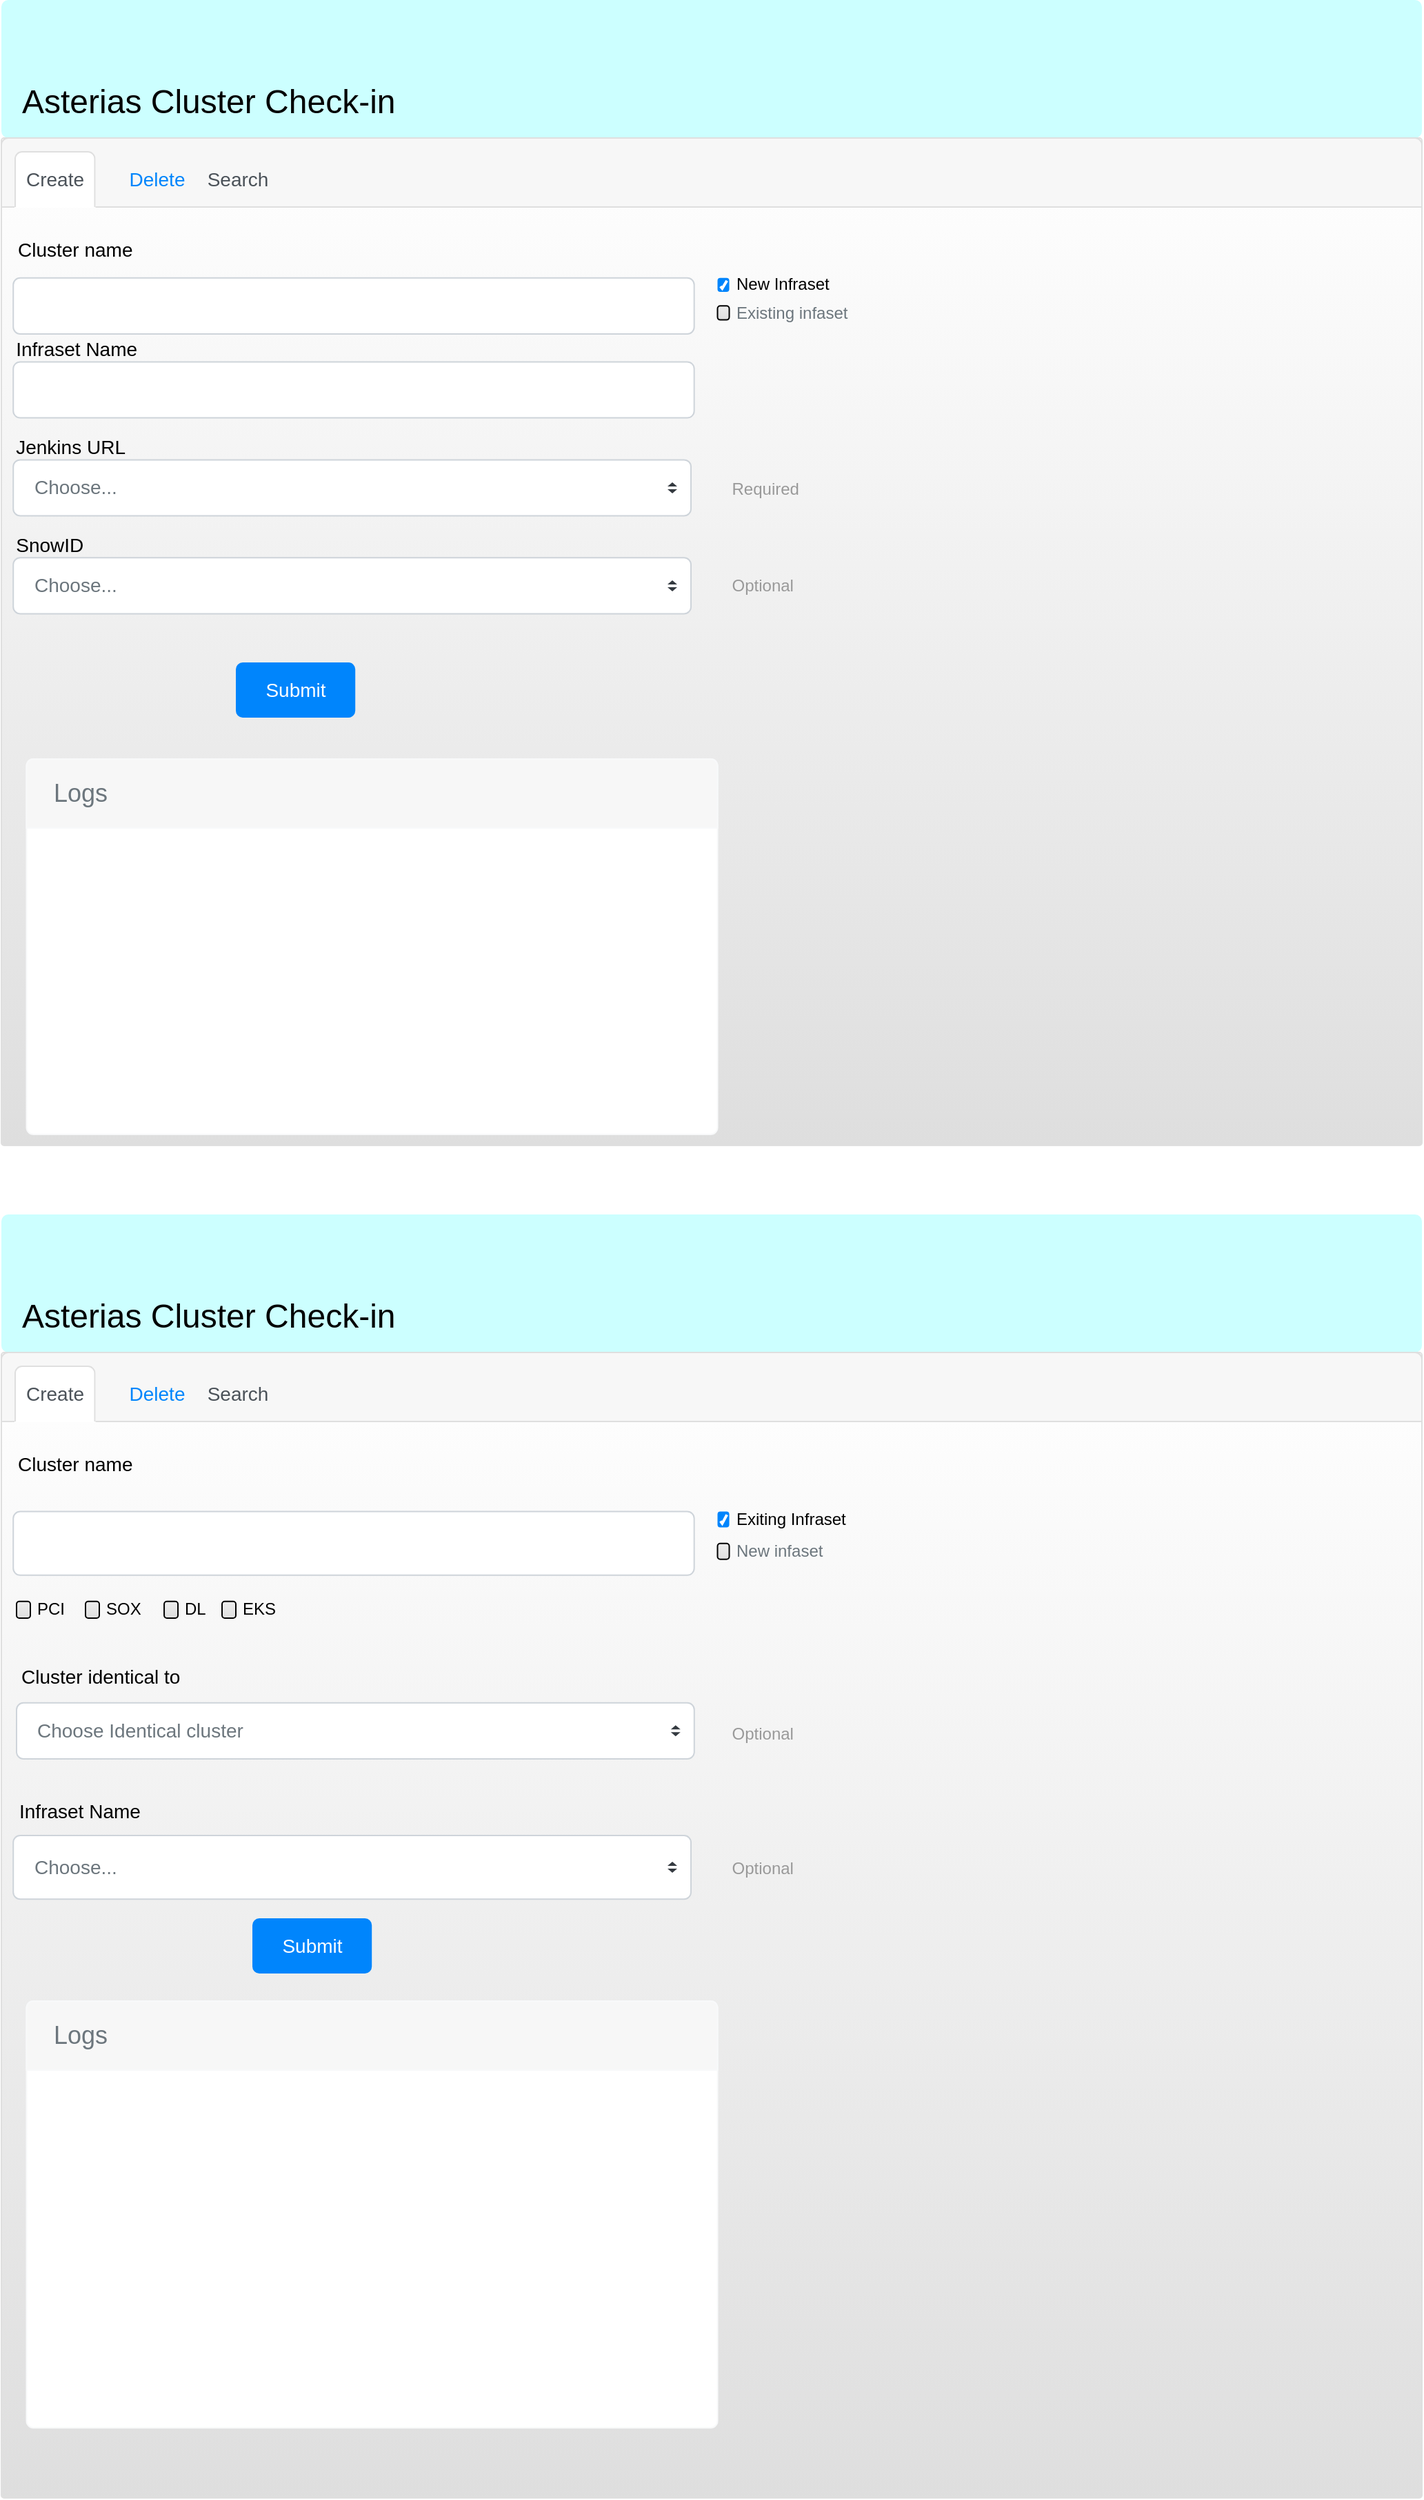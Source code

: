 <mxfile version="13.6.2" type="github">
  <diagram id="TMqdXJhqCu0jXaP8A5Ou" name="Page-1">
    <mxGraphModel dx="1581" dy="1031" grid="1" gridSize="10" guides="1" tooltips="1" connect="1" arrows="1" fold="1" page="1" pageScale="1" pageWidth="850" pageHeight="1100" math="0" shadow="0">
      <root>
        <mxCell id="0" />
        <mxCell id="1" parent="0" />
        <mxCell id="JbRXWRvlcy_14ZLYfYn8-165" value="" style="group" vertex="1" connectable="0" parent="1">
          <mxGeometry x="130" y="1040" width="1030" height="930" as="geometry" />
        </mxCell>
        <mxCell id="JbRXWRvlcy_14ZLYfYn8-44" value="&lt;span style=&quot;color: rgb(0 , 0 , 0) ; font-size: 24px ; text-align: center&quot;&gt;Asterias Cluster Check-in&lt;/span&gt;&lt;br&gt;" style="html=1;shadow=0;dashed=0;shape=mxgraph.bootstrap.rrect;rSize=5;strokeColor=none;html=1;whiteSpace=wrap;fontColor=#474E4F;align=left;spacing=15;fontSize=14;verticalAlign=top;spacingTop=40;fillColor=#CCFFFF;" vertex="1" parent="JbRXWRvlcy_14ZLYfYn8-165">
          <mxGeometry width="1030" height="100" as="geometry" />
        </mxCell>
        <mxCell id="JbRXWRvlcy_14ZLYfYn8-45" value="" style="html=1;shadow=0;dashed=0;shape=mxgraph.bootstrap.checkbox2;labelPosition=right;verticalLabelPosition=middle;align=center;verticalAlign=middle;gradientColor=#DEDEDE;fillColor=#FFFFFF;checked=0;spacing=5;checkedFill=#0085FC;checkedStroke=#ffffff;fontFamily=Helvetica;fontSize=12;fontColor=#000000;strokeColor=#DFDFDF;" vertex="1" parent="JbRXWRvlcy_14ZLYfYn8-165">
          <mxGeometry y="100" width="1030" height="830" as="geometry" />
        </mxCell>
        <mxCell id="JbRXWRvlcy_14ZLYfYn8-46" value="" style="html=1;shadow=0;dashed=0;shape=mxgraph.bootstrap.topButton;strokeColor=inherit;fillColor=#F7F7F7;rSize=5;perimeter=none;whiteSpace=wrap;resizeWidth=1;align=center;spacing=20;fontSize=14;" vertex="1" parent="JbRXWRvlcy_14ZLYfYn8-45">
          <mxGeometry width="1030" height="50" relative="1" as="geometry" />
        </mxCell>
        <mxCell id="JbRXWRvlcy_14ZLYfYn8-47" value="Create" style="html=1;shadow=0;dashed=0;shape=mxgraph.bootstrap.tabTop;strokeColor=#DFDFDF;fillColor=#ffffff;rSize=5;perimeter=none;whiteSpace=wrap;resizeWidth=1;align=center;spacing=20;fontSize=14;fontColor=#4B5259;" vertex="1" parent="JbRXWRvlcy_14ZLYfYn8-45">
          <mxGeometry width="57.737" height="40" relative="1" as="geometry">
            <mxPoint x="10" y="10" as="offset" />
          </mxGeometry>
        </mxCell>
        <mxCell id="JbRXWRvlcy_14ZLYfYn8-48" value="Delete" style="strokeColor=none;fillColor=none;rSize=5;perimeter=none;whiteSpace=wrap;resizeWidth=1;align=center;spacing=20;fontSize=14;fontColor=#0085FC;" vertex="1" parent="JbRXWRvlcy_14ZLYfYn8-45">
          <mxGeometry width="36.086" height="40" relative="1" as="geometry">
            <mxPoint x="95" y="10" as="offset" />
          </mxGeometry>
        </mxCell>
        <mxCell id="JbRXWRvlcy_14ZLYfYn8-49" value="Search" style="strokeColor=none;fillColor=none;rSize=5;perimeter=none;whiteSpace=wrap;resizeWidth=1;align=center;spacing=20;fontSize=14;fontColor=#0085FC;fontColor=#4B5259;" vertex="1" parent="JbRXWRvlcy_14ZLYfYn8-45">
          <mxGeometry width="43.303" height="40" relative="1" as="geometry">
            <mxPoint x="150" y="10" as="offset" />
          </mxGeometry>
        </mxCell>
        <mxCell id="JbRXWRvlcy_14ZLYfYn8-50" value="Submit" style="html=1;shadow=0;dashed=0;shape=mxgraph.bootstrap.rrect;rSize=5;perimeter=none;whiteSpace=wrap;align=center;fillColor=#0085FC;strokeColor=none;fontColor=#ffffff;resizeWidth=1;fontSize=14;" vertex="1" parent="JbRXWRvlcy_14ZLYfYn8-45">
          <mxGeometry x="0.5" y="1" width="86.606" height="40" relative="1" as="geometry">
            <mxPoint x="-333" y="-420" as="offset" />
          </mxGeometry>
        </mxCell>
        <mxCell id="JbRXWRvlcy_14ZLYfYn8-51" value="Cluster name" style="fillColor=none;strokeColor=none;align=left;fontSize=14;" vertex="1" parent="JbRXWRvlcy_14ZLYfYn8-45">
          <mxGeometry width="260" height="40" relative="1" as="geometry">
            <mxPoint x="10" y="60" as="offset" />
          </mxGeometry>
        </mxCell>
        <mxCell id="JbRXWRvlcy_14ZLYfYn8-52" value="Infraset Name" style="fillColor=none;strokeColor=none;align=left;fontSize=14;" vertex="1" parent="JbRXWRvlcy_14ZLYfYn8-45">
          <mxGeometry x="11.005" y="319.997" width="224.055" height="23.056" as="geometry" />
        </mxCell>
        <mxCell id="JbRXWRvlcy_14ZLYfYn8-54" value="Exiting Infraset" style="html=1;shadow=0;dashed=0;shape=mxgraph.bootstrap.checkbox2;labelPosition=right;verticalLabelPosition=middle;align=left;verticalAlign=middle;gradientColor=#DEDEDE;fillColor=#EDEDED;checked=1;spacing=5;checkedFill=#0085FC;checkedStroke=#ffffff;" vertex="1" parent="JbRXWRvlcy_14ZLYfYn8-45">
          <mxGeometry x="519.256" y="115.278" width="8.512" height="11.528" as="geometry" />
        </mxCell>
        <mxCell id="JbRXWRvlcy_14ZLYfYn8-55" value="New infaset" style="html=1;shadow=0;dashed=0;shape=mxgraph.bootstrap.checkbox2;labelPosition=right;verticalLabelPosition=middle;align=left;verticalAlign=middle;gradientColor=#DEDEDE;fillColor=#EDEDED;checked=0;spacing=5;fontColor=#6C767D;checkedFill=#0085FC;checkedStroke=#ffffff;" vertex="1" parent="JbRXWRvlcy_14ZLYfYn8-45">
          <mxGeometry x="519.256" y="138.333" width="8.512" height="11.528" as="geometry" />
        </mxCell>
        <mxCell id="JbRXWRvlcy_14ZLYfYn8-57" value="" style="html=1;shadow=0;dashed=0;shape=mxgraph.bootstrap.rrect;rSize=5;fillColor=#ffffff;strokeColor=#CED4DA;align=left;spacing=15;fontSize=14;fontColor=#6C767D;" vertex="1" parent="JbRXWRvlcy_14ZLYfYn8-45">
          <mxGeometry x="8.615" y="115.278" width="493.719" height="46.111" as="geometry" />
        </mxCell>
        <mxCell id="JbRXWRvlcy_14ZLYfYn8-58" value="Choose..." style="html=1;shadow=0;dashed=0;shape=mxgraph.bootstrap.rrect;rSize=5;fillColor=#ffffff;strokeColor=#CED4DA;align=left;spacing=15;fontSize=14;fontColor=#6C767D;" vertex="1" parent="JbRXWRvlcy_14ZLYfYn8-45">
          <mxGeometry x="8.61" y="350.004" width="491.39" height="46.111" as="geometry" />
        </mxCell>
        <mxCell id="JbRXWRvlcy_14ZLYfYn8-59" value="" style="shape=triangle;direction=south;fillColor=#343A40;strokeColor=none;perimeter=none;" vertex="1" parent="JbRXWRvlcy_14ZLYfYn8-58">
          <mxGeometry x="1" y="0.5" width="7" height="3" relative="1" as="geometry">
            <mxPoint x="-17" y="1" as="offset" />
          </mxGeometry>
        </mxCell>
        <mxCell id="JbRXWRvlcy_14ZLYfYn8-60" value="" style="shape=triangle;direction=north;fillColor=#343A40;strokeColor=none;perimeter=none;" vertex="1" parent="JbRXWRvlcy_14ZLYfYn8-58">
          <mxGeometry x="1" y="0.5" width="7" height="3" relative="1" as="geometry">
            <mxPoint x="-17" y="-4" as="offset" />
          </mxGeometry>
        </mxCell>
        <mxCell id="JbRXWRvlcy_14ZLYfYn8-66" value="Optional" style="fillColor=none;strokeColor=none;align=left;spacing=2;fontSize=12;fontColor=#999999;" vertex="1" parent="JbRXWRvlcy_14ZLYfYn8-45">
          <mxGeometry x="527.77" y="351.222" width="224.055" height="43.684" as="geometry" />
        </mxCell>
        <mxCell id="JbRXWRvlcy_14ZLYfYn8-100" value="PCI" style="html=1;shadow=0;dashed=0;shape=mxgraph.bootstrap.checkbox2;labelPosition=right;verticalLabelPosition=middle;align=left;verticalAlign=middle;gradientColor=#DEDEDE;fillColor=#EDEDED;checked=0;spacing=5;checkedFill=#0085FC;checkedStroke=#ffffff;" vertex="1" parent="JbRXWRvlcy_14ZLYfYn8-45">
          <mxGeometry x="11" y="180.435" width="10" height="12.029" as="geometry" />
        </mxCell>
        <mxCell id="JbRXWRvlcy_14ZLYfYn8-101" value="SOX" style="html=1;shadow=0;dashed=0;shape=mxgraph.bootstrap.checkbox2;labelPosition=right;verticalLabelPosition=middle;align=left;verticalAlign=middle;gradientColor=#DEDEDE;fillColor=#EDEDED;checked=0;spacing=5;checkedFill=#0085FC;checkedStroke=#ffffff;" vertex="1" parent="JbRXWRvlcy_14ZLYfYn8-45">
          <mxGeometry x="61" y="180.435" width="10" height="12.029" as="geometry" />
        </mxCell>
        <mxCell id="JbRXWRvlcy_14ZLYfYn8-128" value="DL" style="html=1;shadow=0;dashed=0;shape=mxgraph.bootstrap.checkbox2;labelPosition=right;verticalLabelPosition=middle;align=left;verticalAlign=middle;gradientColor=#DEDEDE;fillColor=#EDEDED;checked=0;spacing=5;checkedFill=#0085FC;checkedStroke=#ffffff;" vertex="1" parent="JbRXWRvlcy_14ZLYfYn8-45">
          <mxGeometry x="118.03" y="180.435" width="10" height="12.029" as="geometry" />
        </mxCell>
        <mxCell id="JbRXWRvlcy_14ZLYfYn8-129" value="EKS" style="html=1;shadow=0;dashed=0;shape=mxgraph.bootstrap.checkbox2;labelPosition=right;verticalLabelPosition=middle;align=left;verticalAlign=middle;gradientColor=#DEDEDE;fillColor=#EDEDED;checked=0;spacing=5;checkedFill=#0085FC;checkedStroke=#ffffff;" vertex="1" parent="JbRXWRvlcy_14ZLYfYn8-45">
          <mxGeometry x="160" y="180.435" width="10" height="12.029" as="geometry" />
        </mxCell>
        <mxCell id="JbRXWRvlcy_14ZLYfYn8-67" value="&lt;br style=&quot;font-size: 14px&quot;&gt;" style="html=1;shadow=0;dashed=0;shape=mxgraph.bootstrap.rrect;rSize=5;strokeColor=#F8F9FA;html=1;whiteSpace=wrap;fillColor=#ffffff;fontColor=#212529;verticalAlign=bottom;align=left;spacing=20;spacingBottom=0;fontSize=14;" vertex="1" parent="JbRXWRvlcy_14ZLYfYn8-45">
          <mxGeometry x="18.26" y="469.998" width="501" height="309.241" as="geometry" />
        </mxCell>
        <mxCell id="JbRXWRvlcy_14ZLYfYn8-68" value="Logs" style="html=1;shadow=0;dashed=0;shape=mxgraph.bootstrap.topButton;rSize=5;perimeter=none;whiteSpace=wrap;fillColor=#F7F7F7;strokeColor=#F8F9FA;fontColor=#6C767D;resizeWidth=1;fontSize=18;align=left;spacing=20;" vertex="1" parent="JbRXWRvlcy_14ZLYfYn8-67">
          <mxGeometry width="501" height="50" relative="1" as="geometry" />
        </mxCell>
        <mxCell id="JbRXWRvlcy_14ZLYfYn8-136" value=" Cluster identical to " style="fillColor=none;strokeColor=none;align=left;fontSize=14;" vertex="1" parent="JbRXWRvlcy_14ZLYfYn8-45">
          <mxGeometry x="8.61" y="213.89" width="260" height="40" as="geometry" />
        </mxCell>
        <mxCell id="JbRXWRvlcy_14ZLYfYn8-137" value="Choose Identical cluster" style="html=1;shadow=0;dashed=0;shape=mxgraph.bootstrap.rrect;rSize=5;fillColor=#ffffff;strokeColor=#CED4DA;align=left;spacing=15;fontSize=14;fontColor=#6C767D;" vertex="1" parent="JbRXWRvlcy_14ZLYfYn8-45">
          <mxGeometry x="11" y="253.887" width="491.39" height="40.556" as="geometry" />
        </mxCell>
        <mxCell id="JbRXWRvlcy_14ZLYfYn8-138" value="" style="shape=triangle;direction=south;fillColor=#343A40;strokeColor=none;perimeter=none;" vertex="1" parent="JbRXWRvlcy_14ZLYfYn8-137">
          <mxGeometry x="1" y="0.5" width="7" height="3" relative="1" as="geometry">
            <mxPoint x="-17" y="1" as="offset" />
          </mxGeometry>
        </mxCell>
        <mxCell id="JbRXWRvlcy_14ZLYfYn8-139" value="" style="shape=triangle;direction=north;fillColor=#343A40;strokeColor=none;perimeter=none;" vertex="1" parent="JbRXWRvlcy_14ZLYfYn8-137">
          <mxGeometry x="1" y="0.5" width="7" height="3" relative="1" as="geometry">
            <mxPoint x="-17" y="-4" as="offset" />
          </mxGeometry>
        </mxCell>
        <mxCell id="JbRXWRvlcy_14ZLYfYn8-140" value="Optional" style="fillColor=none;strokeColor=none;align=left;spacing=2;fontSize=12;fontColor=#999999;" vertex="1" parent="JbRXWRvlcy_14ZLYfYn8-45">
          <mxGeometry x="527.77" y="253.892" width="224.055" height="43.684" as="geometry" />
        </mxCell>
        <mxCell id="JbRXWRvlcy_14ZLYfYn8-166" value="" style="group" vertex="1" connectable="0" parent="1">
          <mxGeometry x="130" y="160" width="1030" height="830" as="geometry" />
        </mxCell>
        <mxCell id="WJT1BAVoMzrNl7FSHUxR-4" value="&lt;span style=&quot;color: rgb(0 , 0 , 0) ; font-size: 24px ; text-align: center&quot;&gt;Asterias Cluster Check-in&lt;/span&gt;&lt;br&gt;" style="html=1;shadow=0;dashed=0;shape=mxgraph.bootstrap.rrect;rSize=5;strokeColor=none;html=1;whiteSpace=wrap;fontColor=#474E4F;align=left;spacing=15;fontSize=14;verticalAlign=top;spacingTop=40;fillColor=#CCFFFF;" parent="JbRXWRvlcy_14ZLYfYn8-166" vertex="1">
          <mxGeometry width="1030" height="100" as="geometry" />
        </mxCell>
        <mxCell id="WJT1BAVoMzrNl7FSHUxR-5" value="" style="html=1;shadow=0;dashed=0;shape=mxgraph.bootstrap.checkbox2;labelPosition=right;verticalLabelPosition=middle;align=center;verticalAlign=middle;gradientColor=#DEDEDE;fillColor=#FFFFFF;checked=0;spacing=5;checkedFill=#0085FC;checkedStroke=#ffffff;fontFamily=Helvetica;fontSize=12;fontColor=#000000;strokeColor=#DFDFDF;" parent="JbRXWRvlcy_14ZLYfYn8-166" vertex="1">
          <mxGeometry y="100" width="1030" height="730" as="geometry" />
        </mxCell>
        <mxCell id="WJT1BAVoMzrNl7FSHUxR-6" value="" style="html=1;shadow=0;dashed=0;shape=mxgraph.bootstrap.topButton;strokeColor=inherit;fillColor=#F7F7F7;rSize=5;perimeter=none;whiteSpace=wrap;resizeWidth=1;align=center;spacing=20;fontSize=14;" parent="WJT1BAVoMzrNl7FSHUxR-5" vertex="1">
          <mxGeometry width="1030" height="50" relative="1" as="geometry" />
        </mxCell>
        <mxCell id="WJT1BAVoMzrNl7FSHUxR-7" value="Create" style="html=1;shadow=0;dashed=0;shape=mxgraph.bootstrap.tabTop;strokeColor=#DFDFDF;fillColor=#ffffff;rSize=5;perimeter=none;whiteSpace=wrap;resizeWidth=1;align=center;spacing=20;fontSize=14;fontColor=#4B5259;" parent="WJT1BAVoMzrNl7FSHUxR-5" vertex="1">
          <mxGeometry width="57.737" height="40" relative="1" as="geometry">
            <mxPoint x="10" y="10" as="offset" />
          </mxGeometry>
        </mxCell>
        <mxCell id="WJT1BAVoMzrNl7FSHUxR-8" value="Delete" style="strokeColor=none;fillColor=none;rSize=5;perimeter=none;whiteSpace=wrap;resizeWidth=1;align=center;spacing=20;fontSize=14;fontColor=#0085FC;" parent="WJT1BAVoMzrNl7FSHUxR-5" vertex="1">
          <mxGeometry width="36.086" height="40" relative="1" as="geometry">
            <mxPoint x="95" y="10" as="offset" />
          </mxGeometry>
        </mxCell>
        <mxCell id="WJT1BAVoMzrNl7FSHUxR-9" value="Search" style="strokeColor=none;fillColor=none;rSize=5;perimeter=none;whiteSpace=wrap;resizeWidth=1;align=center;spacing=20;fontSize=14;fontColor=#0085FC;fontColor=#4B5259;" parent="WJT1BAVoMzrNl7FSHUxR-5" vertex="1">
          <mxGeometry width="43.303" height="40" relative="1" as="geometry">
            <mxPoint x="150" y="10" as="offset" />
          </mxGeometry>
        </mxCell>
        <mxCell id="WJT1BAVoMzrNl7FSHUxR-11" value="Submit" style="html=1;shadow=0;dashed=0;shape=mxgraph.bootstrap.rrect;rSize=5;perimeter=none;whiteSpace=wrap;align=center;fillColor=#0085FC;strokeColor=none;fontColor=#ffffff;resizeWidth=1;fontSize=14;" parent="WJT1BAVoMzrNl7FSHUxR-5" vertex="1">
          <mxGeometry x="0.5" y="1" width="86.606" height="40" relative="1" as="geometry">
            <mxPoint x="-345" y="-350" as="offset" />
          </mxGeometry>
        </mxCell>
        <mxCell id="WJT1BAVoMzrNl7FSHUxR-19" value="Cluster name" style="fillColor=none;strokeColor=none;align=left;fontSize=14;" parent="WJT1BAVoMzrNl7FSHUxR-5" vertex="1">
          <mxGeometry width="260" height="40" relative="1" as="geometry">
            <mxPoint x="10" y="60" as="offset" />
          </mxGeometry>
        </mxCell>
        <mxCell id="WJT1BAVoMzrNl7FSHUxR-26" value="Infraset Name" style="fillColor=none;strokeColor=none;align=left;fontSize=14;" parent="WJT1BAVoMzrNl7FSHUxR-5" vertex="1">
          <mxGeometry x="8.615" y="141.944" width="224.055" height="20.278" as="geometry" />
        </mxCell>
        <mxCell id="WJT1BAVoMzrNl7FSHUxR-28" value="Optional" style="fillColor=none;strokeColor=none;align=left;spacing=2;fontSize=12;fontColor=#999999;" parent="WJT1BAVoMzrNl7FSHUxR-5" vertex="1">
          <mxGeometry x="527.77" y="304.171" width="224.055" height="38.421" as="geometry" />
        </mxCell>
        <mxCell id="WJT1BAVoMzrNl7FSHUxR-30" value="New Infraset" style="html=1;shadow=0;dashed=0;shape=mxgraph.bootstrap.checkbox2;labelPosition=right;verticalLabelPosition=middle;align=left;verticalAlign=middle;gradientColor=#DEDEDE;fillColor=#EDEDED;checked=1;spacing=5;checkedFill=#0085FC;checkedStroke=#ffffff;" parent="WJT1BAVoMzrNl7FSHUxR-5" vertex="1">
          <mxGeometry x="519.256" y="101.389" width="8.512" height="10.139" as="geometry" />
        </mxCell>
        <mxCell id="WJT1BAVoMzrNl7FSHUxR-31" value="Existing infaset" style="html=1;shadow=0;dashed=0;shape=mxgraph.bootstrap.checkbox2;labelPosition=right;verticalLabelPosition=middle;align=left;verticalAlign=middle;gradientColor=#DEDEDE;fillColor=#EDEDED;checked=0;spacing=5;fontColor=#6C767D;checkedFill=#0085FC;checkedStroke=#ffffff;" parent="WJT1BAVoMzrNl7FSHUxR-5" vertex="1">
          <mxGeometry x="519.256" y="121.667" width="8.512" height="10.139" as="geometry" />
        </mxCell>
        <mxCell id="WJT1BAVoMzrNl7FSHUxR-33" value="Jenkins URL" style="fillColor=none;strokeColor=none;align=left;fontSize=14;" parent="WJT1BAVoMzrNl7FSHUxR-5" vertex="1">
          <mxGeometry x="8.615" y="212.917" width="224.055" height="20.278" as="geometry" />
        </mxCell>
        <mxCell id="WJT1BAVoMzrNl7FSHUxR-70" value="" style="html=1;shadow=0;dashed=0;shape=mxgraph.bootstrap.rrect;rSize=5;fillColor=#ffffff;strokeColor=#CED4DA;align=left;spacing=15;fontSize=14;fontColor=#6C767D;" parent="WJT1BAVoMzrNl7FSHUxR-5" vertex="1">
          <mxGeometry x="8.615" y="101.389" width="493.719" height="40.556" as="geometry" />
        </mxCell>
        <mxCell id="WJT1BAVoMzrNl7FSHUxR-79" value="Choose..." style="html=1;shadow=0;dashed=0;shape=mxgraph.bootstrap.rrect;rSize=5;fillColor=#ffffff;strokeColor=#CED4DA;align=left;spacing=15;fontSize=14;fontColor=#6C767D;" parent="WJT1BAVoMzrNl7FSHUxR-5" vertex="1">
          <mxGeometry x="8.61" y="233.194" width="491.39" height="40.556" as="geometry" />
        </mxCell>
        <mxCell id="WJT1BAVoMzrNl7FSHUxR-80" value="" style="shape=triangle;direction=south;fillColor=#343A40;strokeColor=none;perimeter=none;" parent="WJT1BAVoMzrNl7FSHUxR-79" vertex="1">
          <mxGeometry x="1" y="0.5" width="7" height="3" relative="1" as="geometry">
            <mxPoint x="-17" y="1" as="offset" />
          </mxGeometry>
        </mxCell>
        <mxCell id="WJT1BAVoMzrNl7FSHUxR-81" value="" style="shape=triangle;direction=north;fillColor=#343A40;strokeColor=none;perimeter=none;" parent="WJT1BAVoMzrNl7FSHUxR-79" vertex="1">
          <mxGeometry x="1" y="0.5" width="7" height="3" relative="1" as="geometry">
            <mxPoint x="-17" y="-4" as="offset" />
          </mxGeometry>
        </mxCell>
        <mxCell id="WJT1BAVoMzrNl7FSHUxR-86" value="" style="html=1;shadow=0;dashed=0;shape=mxgraph.bootstrap.rrect;rSize=5;fillColor=#ffffff;strokeColor=#CED4DA;align=left;spacing=15;fontSize=14;fontColor=#6C767D;" parent="WJT1BAVoMzrNl7FSHUxR-5" vertex="1">
          <mxGeometry x="8.615" y="162.222" width="493.719" height="40.556" as="geometry" />
        </mxCell>
        <mxCell id="WJT1BAVoMzrNl7FSHUxR-104" value="SnowID" style="fillColor=none;strokeColor=none;align=left;fontSize=14;" parent="WJT1BAVoMzrNl7FSHUxR-5" vertex="1">
          <mxGeometry x="8.615" y="283.889" width="224.055" height="20.278" as="geometry" />
        </mxCell>
        <mxCell id="WJT1BAVoMzrNl7FSHUxR-105" value="Choose..." style="html=1;shadow=0;dashed=0;shape=mxgraph.bootstrap.rrect;rSize=5;fillColor=#ffffff;strokeColor=#CED4DA;align=left;spacing=15;fontSize=14;fontColor=#6C767D;" parent="WJT1BAVoMzrNl7FSHUxR-5" vertex="1">
          <mxGeometry x="8.61" y="304.167" width="491.39" height="40.556" as="geometry" />
        </mxCell>
        <mxCell id="WJT1BAVoMzrNl7FSHUxR-106" value="" style="shape=triangle;direction=south;fillColor=#343A40;strokeColor=none;perimeter=none;" parent="WJT1BAVoMzrNl7FSHUxR-105" vertex="1">
          <mxGeometry x="1" y="0.5" width="7" height="3" relative="1" as="geometry">
            <mxPoint x="-17" y="1" as="offset" />
          </mxGeometry>
        </mxCell>
        <mxCell id="WJT1BAVoMzrNl7FSHUxR-107" value="" style="shape=triangle;direction=north;fillColor=#343A40;strokeColor=none;perimeter=none;" parent="WJT1BAVoMzrNl7FSHUxR-105" vertex="1">
          <mxGeometry x="1" y="0.5" width="7" height="3" relative="1" as="geometry">
            <mxPoint x="-17" y="-4" as="offset" />
          </mxGeometry>
        </mxCell>
        <mxCell id="WJT1BAVoMzrNl7FSHUxR-109" value="Required" style="fillColor=none;strokeColor=none;align=left;spacing=2;fontSize=12;fontColor=#999999;" parent="WJT1BAVoMzrNl7FSHUxR-5" vertex="1">
          <mxGeometry x="527.77" y="234.257" width="224.055" height="38.421" as="geometry" />
        </mxCell>
        <mxCell id="JbRXWRvlcy_14ZLYfYn8-12" value="&lt;br style=&quot;font-size: 14px&quot;&gt;" style="html=1;shadow=0;dashed=0;shape=mxgraph.bootstrap.rrect;rSize=5;strokeColor=#F8F9FA;html=1;whiteSpace=wrap;fillColor=#ffffff;fontColor=#212529;verticalAlign=bottom;align=left;spacing=20;spacingBottom=0;fontSize=14;" vertex="1" parent="WJT1BAVoMzrNl7FSHUxR-5">
          <mxGeometry x="18.26" y="449.998" width="501" height="271.983" as="geometry" />
        </mxCell>
        <mxCell id="JbRXWRvlcy_14ZLYfYn8-13" value="Logs" style="html=1;shadow=0;dashed=0;shape=mxgraph.bootstrap.topButton;rSize=5;perimeter=none;whiteSpace=wrap;fillColor=#F7F7F7;strokeColor=#F8F9FA;fontColor=#6C767D;resizeWidth=1;fontSize=18;align=left;spacing=20;" vertex="1" parent="JbRXWRvlcy_14ZLYfYn8-12">
          <mxGeometry width="501" height="50" relative="1" as="geometry" />
        </mxCell>
      </root>
    </mxGraphModel>
  </diagram>
</mxfile>
